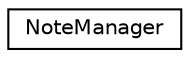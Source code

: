 digraph "Graphical Class Hierarchy"
{
  edge [fontname="Helvetica",fontsize="10",labelfontname="Helvetica",labelfontsize="10"];
  node [fontname="Helvetica",fontsize="10",shape=record];
  rankdir="LR";
  Node1 [label="NoteManager",height=0.2,width=0.4,color="black", fillcolor="white", style="filled",URL="$class_note_manager.html"];
}
